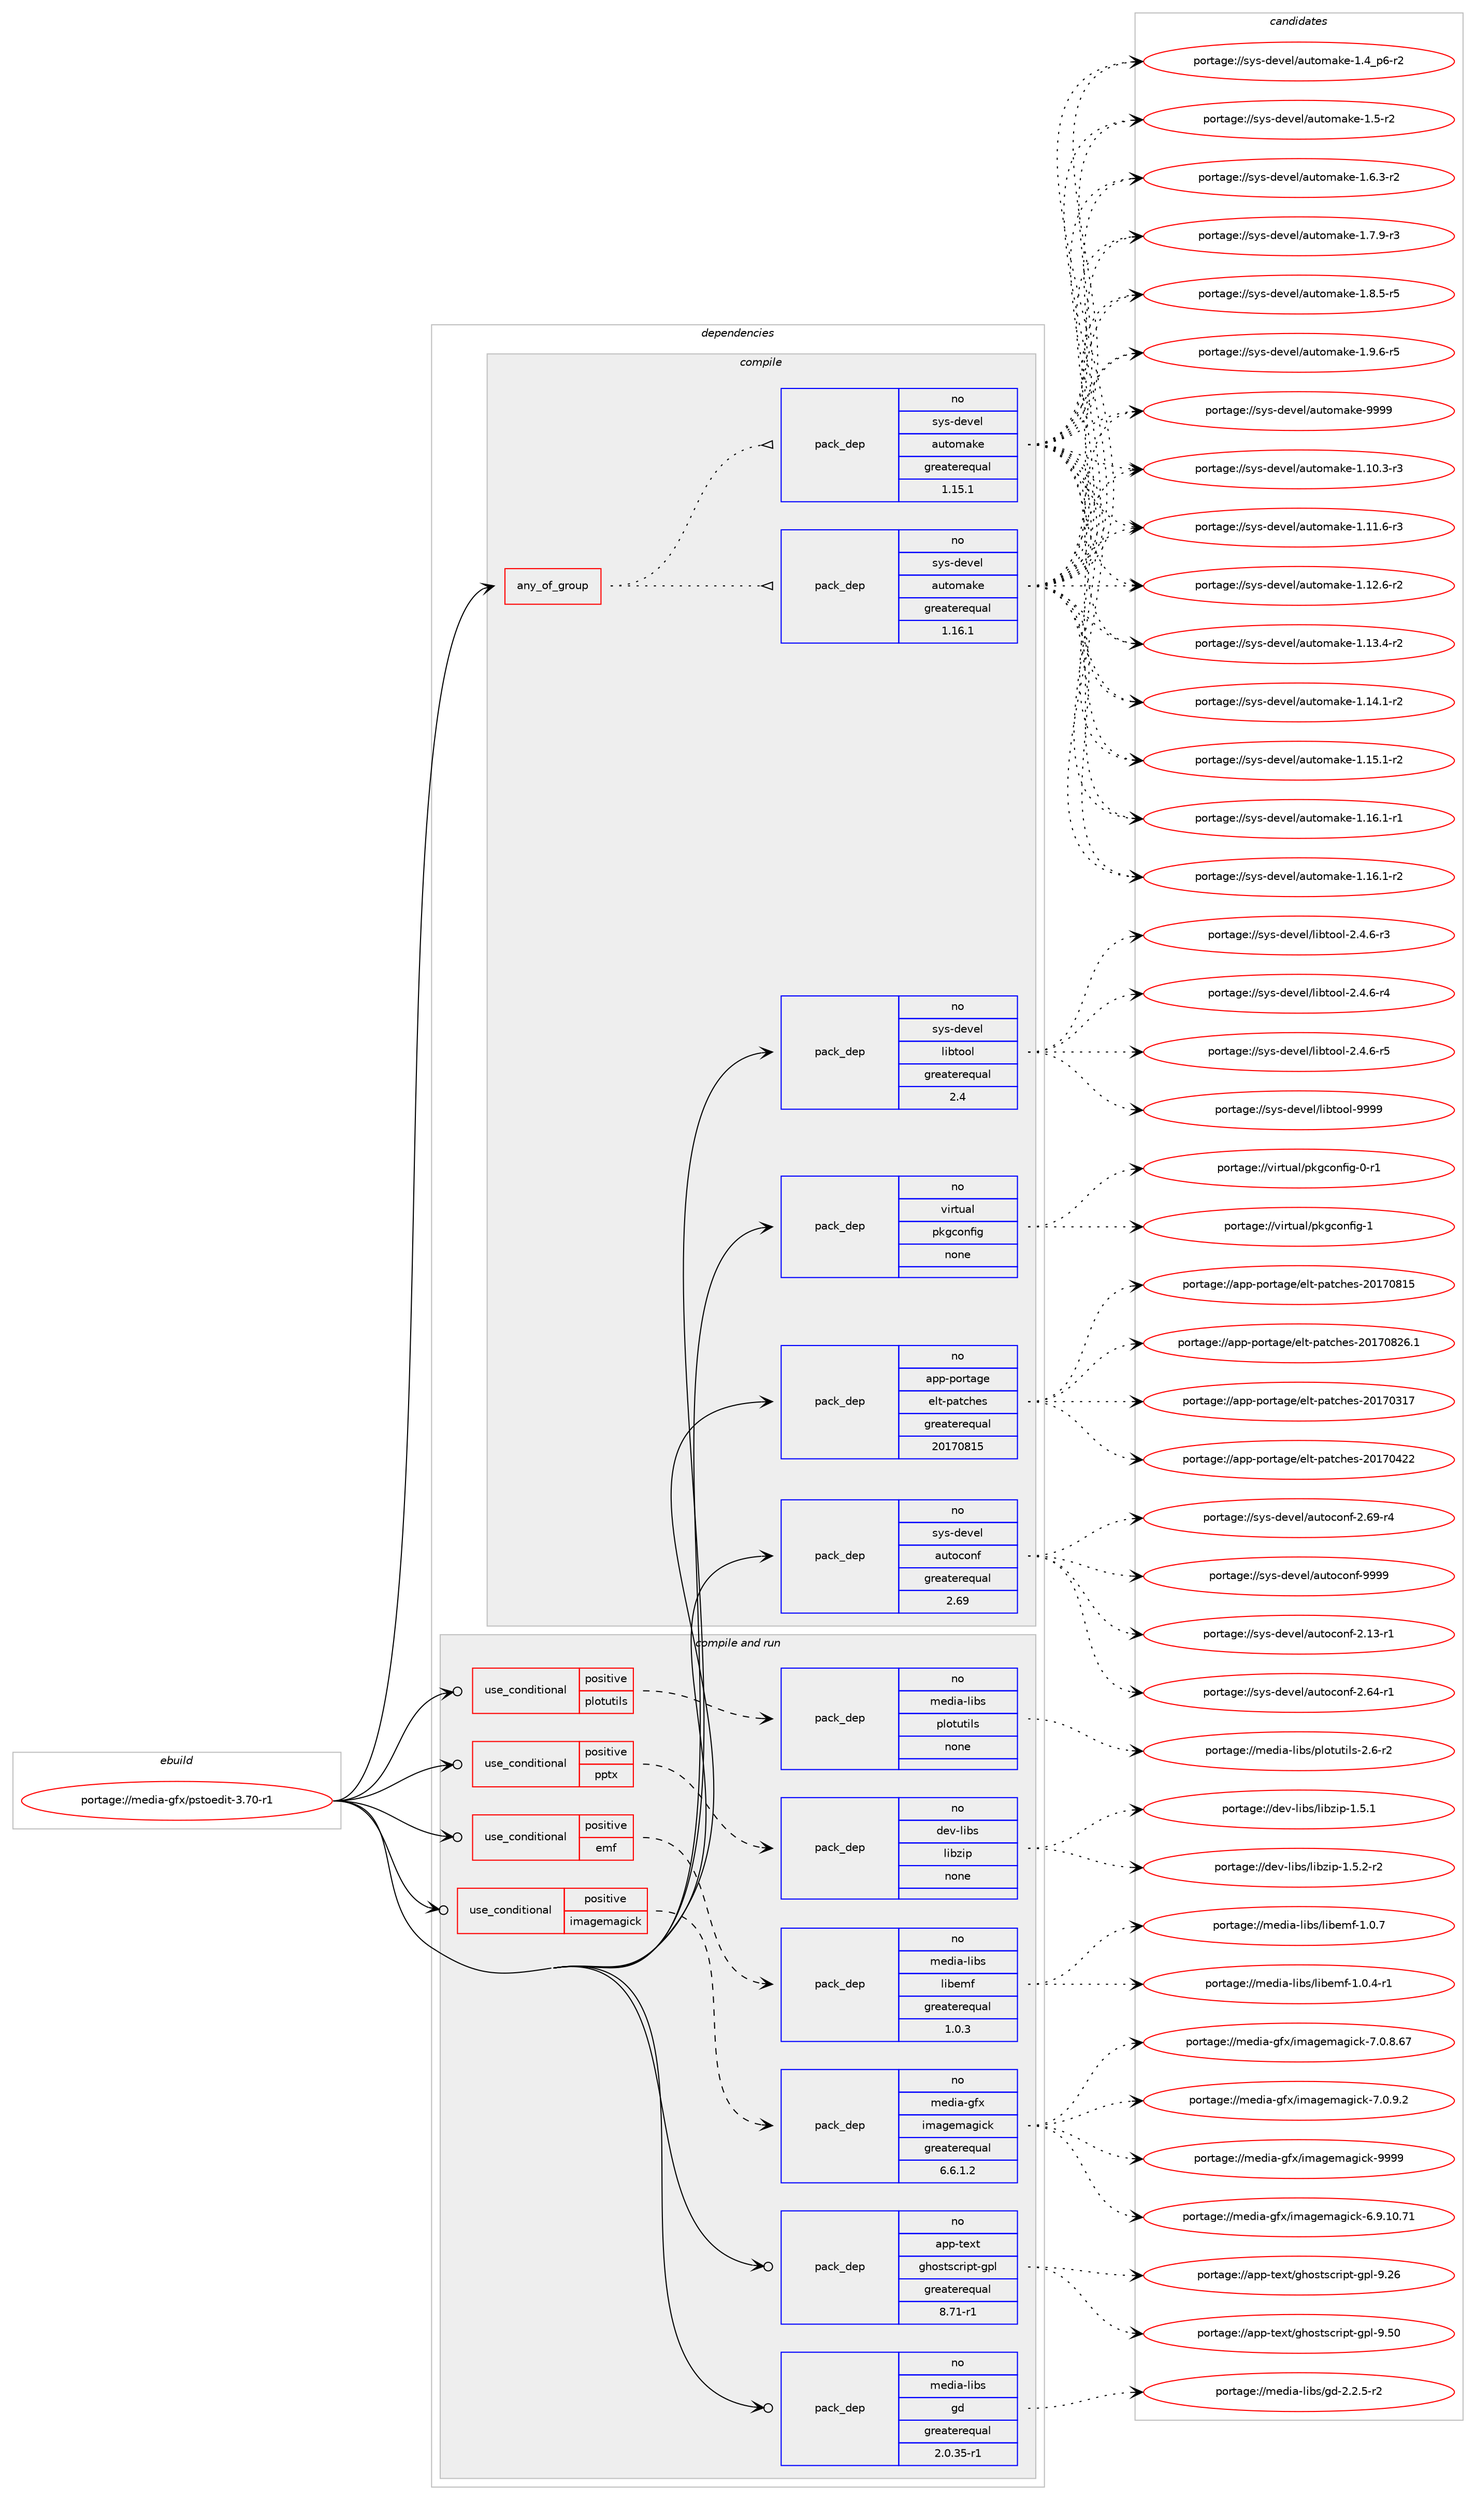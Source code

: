 digraph prolog {

# *************
# Graph options
# *************

newrank=true;
concentrate=true;
compound=true;
graph [rankdir=LR,fontname=Helvetica,fontsize=10,ranksep=1.5];#, ranksep=2.5, nodesep=0.2];
edge  [arrowhead=vee];
node  [fontname=Helvetica,fontsize=10];

# **********
# The ebuild
# **********

subgraph cluster_leftcol {
color=gray;
rank=same;
label=<<i>ebuild</i>>;
id [label="portage://media-gfx/pstoedit-3.70-r1", color=red, width=4, href="../media-gfx/pstoedit-3.70-r1.svg"];
}

# ****************
# The dependencies
# ****************

subgraph cluster_midcol {
color=gray;
label=<<i>dependencies</i>>;
subgraph cluster_compile {
fillcolor="#eeeeee";
style=filled;
label=<<i>compile</i>>;
subgraph any4973 {
dependency316050 [label=<<TABLE BORDER="0" CELLBORDER="1" CELLSPACING="0" CELLPADDING="4"><TR><TD CELLPADDING="10">any_of_group</TD></TR></TABLE>>, shape=none, color=red];subgraph pack232030 {
dependency316051 [label=<<TABLE BORDER="0" CELLBORDER="1" CELLSPACING="0" CELLPADDING="4" WIDTH="220"><TR><TD ROWSPAN="6" CELLPADDING="30">pack_dep</TD></TR><TR><TD WIDTH="110">no</TD></TR><TR><TD>sys-devel</TD></TR><TR><TD>automake</TD></TR><TR><TD>greaterequal</TD></TR><TR><TD>1.16.1</TD></TR></TABLE>>, shape=none, color=blue];
}
dependency316050:e -> dependency316051:w [weight=20,style="dotted",arrowhead="oinv"];
subgraph pack232031 {
dependency316052 [label=<<TABLE BORDER="0" CELLBORDER="1" CELLSPACING="0" CELLPADDING="4" WIDTH="220"><TR><TD ROWSPAN="6" CELLPADDING="30">pack_dep</TD></TR><TR><TD WIDTH="110">no</TD></TR><TR><TD>sys-devel</TD></TR><TR><TD>automake</TD></TR><TR><TD>greaterequal</TD></TR><TR><TD>1.15.1</TD></TR></TABLE>>, shape=none, color=blue];
}
dependency316050:e -> dependency316052:w [weight=20,style="dotted",arrowhead="oinv"];
}
id:e -> dependency316050:w [weight=20,style="solid",arrowhead="vee"];
subgraph pack232032 {
dependency316053 [label=<<TABLE BORDER="0" CELLBORDER="1" CELLSPACING="0" CELLPADDING="4" WIDTH="220"><TR><TD ROWSPAN="6" CELLPADDING="30">pack_dep</TD></TR><TR><TD WIDTH="110">no</TD></TR><TR><TD>app-portage</TD></TR><TR><TD>elt-patches</TD></TR><TR><TD>greaterequal</TD></TR><TR><TD>20170815</TD></TR></TABLE>>, shape=none, color=blue];
}
id:e -> dependency316053:w [weight=20,style="solid",arrowhead="vee"];
subgraph pack232033 {
dependency316054 [label=<<TABLE BORDER="0" CELLBORDER="1" CELLSPACING="0" CELLPADDING="4" WIDTH="220"><TR><TD ROWSPAN="6" CELLPADDING="30">pack_dep</TD></TR><TR><TD WIDTH="110">no</TD></TR><TR><TD>sys-devel</TD></TR><TR><TD>autoconf</TD></TR><TR><TD>greaterequal</TD></TR><TR><TD>2.69</TD></TR></TABLE>>, shape=none, color=blue];
}
id:e -> dependency316054:w [weight=20,style="solid",arrowhead="vee"];
subgraph pack232034 {
dependency316055 [label=<<TABLE BORDER="0" CELLBORDER="1" CELLSPACING="0" CELLPADDING="4" WIDTH="220"><TR><TD ROWSPAN="6" CELLPADDING="30">pack_dep</TD></TR><TR><TD WIDTH="110">no</TD></TR><TR><TD>sys-devel</TD></TR><TR><TD>libtool</TD></TR><TR><TD>greaterequal</TD></TR><TR><TD>2.4</TD></TR></TABLE>>, shape=none, color=blue];
}
id:e -> dependency316055:w [weight=20,style="solid",arrowhead="vee"];
subgraph pack232035 {
dependency316056 [label=<<TABLE BORDER="0" CELLBORDER="1" CELLSPACING="0" CELLPADDING="4" WIDTH="220"><TR><TD ROWSPAN="6" CELLPADDING="30">pack_dep</TD></TR><TR><TD WIDTH="110">no</TD></TR><TR><TD>virtual</TD></TR><TR><TD>pkgconfig</TD></TR><TR><TD>none</TD></TR><TR><TD></TD></TR></TABLE>>, shape=none, color=blue];
}
id:e -> dependency316056:w [weight=20,style="solid",arrowhead="vee"];
}
subgraph cluster_compileandrun {
fillcolor="#eeeeee";
style=filled;
label=<<i>compile and run</i>>;
subgraph cond78931 {
dependency316057 [label=<<TABLE BORDER="0" CELLBORDER="1" CELLSPACING="0" CELLPADDING="4"><TR><TD ROWSPAN="3" CELLPADDING="10">use_conditional</TD></TR><TR><TD>positive</TD></TR><TR><TD>emf</TD></TR></TABLE>>, shape=none, color=red];
subgraph pack232036 {
dependency316058 [label=<<TABLE BORDER="0" CELLBORDER="1" CELLSPACING="0" CELLPADDING="4" WIDTH="220"><TR><TD ROWSPAN="6" CELLPADDING="30">pack_dep</TD></TR><TR><TD WIDTH="110">no</TD></TR><TR><TD>media-libs</TD></TR><TR><TD>libemf</TD></TR><TR><TD>greaterequal</TD></TR><TR><TD>1.0.3</TD></TR></TABLE>>, shape=none, color=blue];
}
dependency316057:e -> dependency316058:w [weight=20,style="dashed",arrowhead="vee"];
}
id:e -> dependency316057:w [weight=20,style="solid",arrowhead="odotvee"];
subgraph cond78932 {
dependency316059 [label=<<TABLE BORDER="0" CELLBORDER="1" CELLSPACING="0" CELLPADDING="4"><TR><TD ROWSPAN="3" CELLPADDING="10">use_conditional</TD></TR><TR><TD>positive</TD></TR><TR><TD>imagemagick</TD></TR></TABLE>>, shape=none, color=red];
subgraph pack232037 {
dependency316060 [label=<<TABLE BORDER="0" CELLBORDER="1" CELLSPACING="0" CELLPADDING="4" WIDTH="220"><TR><TD ROWSPAN="6" CELLPADDING="30">pack_dep</TD></TR><TR><TD WIDTH="110">no</TD></TR><TR><TD>media-gfx</TD></TR><TR><TD>imagemagick</TD></TR><TR><TD>greaterequal</TD></TR><TR><TD>6.6.1.2</TD></TR></TABLE>>, shape=none, color=blue];
}
dependency316059:e -> dependency316060:w [weight=20,style="dashed",arrowhead="vee"];
}
id:e -> dependency316059:w [weight=20,style="solid",arrowhead="odotvee"];
subgraph cond78933 {
dependency316061 [label=<<TABLE BORDER="0" CELLBORDER="1" CELLSPACING="0" CELLPADDING="4"><TR><TD ROWSPAN="3" CELLPADDING="10">use_conditional</TD></TR><TR><TD>positive</TD></TR><TR><TD>plotutils</TD></TR></TABLE>>, shape=none, color=red];
subgraph pack232038 {
dependency316062 [label=<<TABLE BORDER="0" CELLBORDER="1" CELLSPACING="0" CELLPADDING="4" WIDTH="220"><TR><TD ROWSPAN="6" CELLPADDING="30">pack_dep</TD></TR><TR><TD WIDTH="110">no</TD></TR><TR><TD>media-libs</TD></TR><TR><TD>plotutils</TD></TR><TR><TD>none</TD></TR><TR><TD></TD></TR></TABLE>>, shape=none, color=blue];
}
dependency316061:e -> dependency316062:w [weight=20,style="dashed",arrowhead="vee"];
}
id:e -> dependency316061:w [weight=20,style="solid",arrowhead="odotvee"];
subgraph cond78934 {
dependency316063 [label=<<TABLE BORDER="0" CELLBORDER="1" CELLSPACING="0" CELLPADDING="4"><TR><TD ROWSPAN="3" CELLPADDING="10">use_conditional</TD></TR><TR><TD>positive</TD></TR><TR><TD>pptx</TD></TR></TABLE>>, shape=none, color=red];
subgraph pack232039 {
dependency316064 [label=<<TABLE BORDER="0" CELLBORDER="1" CELLSPACING="0" CELLPADDING="4" WIDTH="220"><TR><TD ROWSPAN="6" CELLPADDING="30">pack_dep</TD></TR><TR><TD WIDTH="110">no</TD></TR><TR><TD>dev-libs</TD></TR><TR><TD>libzip</TD></TR><TR><TD>none</TD></TR><TR><TD></TD></TR></TABLE>>, shape=none, color=blue];
}
dependency316063:e -> dependency316064:w [weight=20,style="dashed",arrowhead="vee"];
}
id:e -> dependency316063:w [weight=20,style="solid",arrowhead="odotvee"];
subgraph pack232040 {
dependency316065 [label=<<TABLE BORDER="0" CELLBORDER="1" CELLSPACING="0" CELLPADDING="4" WIDTH="220"><TR><TD ROWSPAN="6" CELLPADDING="30">pack_dep</TD></TR><TR><TD WIDTH="110">no</TD></TR><TR><TD>app-text</TD></TR><TR><TD>ghostscript-gpl</TD></TR><TR><TD>greaterequal</TD></TR><TR><TD>8.71-r1</TD></TR></TABLE>>, shape=none, color=blue];
}
id:e -> dependency316065:w [weight=20,style="solid",arrowhead="odotvee"];
subgraph pack232041 {
dependency316066 [label=<<TABLE BORDER="0" CELLBORDER="1" CELLSPACING="0" CELLPADDING="4" WIDTH="220"><TR><TD ROWSPAN="6" CELLPADDING="30">pack_dep</TD></TR><TR><TD WIDTH="110">no</TD></TR><TR><TD>media-libs</TD></TR><TR><TD>gd</TD></TR><TR><TD>greaterequal</TD></TR><TR><TD>2.0.35-r1</TD></TR></TABLE>>, shape=none, color=blue];
}
id:e -> dependency316066:w [weight=20,style="solid",arrowhead="odotvee"];
}
subgraph cluster_run {
fillcolor="#eeeeee";
style=filled;
label=<<i>run</i>>;
}
}

# **************
# The candidates
# **************

subgraph cluster_choices {
rank=same;
color=gray;
label=<<i>candidates</i>>;

subgraph choice232030 {
color=black;
nodesep=1;
choiceportage11512111545100101118101108479711711611110997107101454946494846514511451 [label="portage://sys-devel/automake-1.10.3-r3", color=red, width=4,href="../sys-devel/automake-1.10.3-r3.svg"];
choiceportage11512111545100101118101108479711711611110997107101454946494946544511451 [label="portage://sys-devel/automake-1.11.6-r3", color=red, width=4,href="../sys-devel/automake-1.11.6-r3.svg"];
choiceportage11512111545100101118101108479711711611110997107101454946495046544511450 [label="portage://sys-devel/automake-1.12.6-r2", color=red, width=4,href="../sys-devel/automake-1.12.6-r2.svg"];
choiceportage11512111545100101118101108479711711611110997107101454946495146524511450 [label="portage://sys-devel/automake-1.13.4-r2", color=red, width=4,href="../sys-devel/automake-1.13.4-r2.svg"];
choiceportage11512111545100101118101108479711711611110997107101454946495246494511450 [label="portage://sys-devel/automake-1.14.1-r2", color=red, width=4,href="../sys-devel/automake-1.14.1-r2.svg"];
choiceportage11512111545100101118101108479711711611110997107101454946495346494511450 [label="portage://sys-devel/automake-1.15.1-r2", color=red, width=4,href="../sys-devel/automake-1.15.1-r2.svg"];
choiceportage11512111545100101118101108479711711611110997107101454946495446494511449 [label="portage://sys-devel/automake-1.16.1-r1", color=red, width=4,href="../sys-devel/automake-1.16.1-r1.svg"];
choiceportage11512111545100101118101108479711711611110997107101454946495446494511450 [label="portage://sys-devel/automake-1.16.1-r2", color=red, width=4,href="../sys-devel/automake-1.16.1-r2.svg"];
choiceportage115121115451001011181011084797117116111109971071014549465295112544511450 [label="portage://sys-devel/automake-1.4_p6-r2", color=red, width=4,href="../sys-devel/automake-1.4_p6-r2.svg"];
choiceportage11512111545100101118101108479711711611110997107101454946534511450 [label="portage://sys-devel/automake-1.5-r2", color=red, width=4,href="../sys-devel/automake-1.5-r2.svg"];
choiceportage115121115451001011181011084797117116111109971071014549465446514511450 [label="portage://sys-devel/automake-1.6.3-r2", color=red, width=4,href="../sys-devel/automake-1.6.3-r2.svg"];
choiceportage115121115451001011181011084797117116111109971071014549465546574511451 [label="portage://sys-devel/automake-1.7.9-r3", color=red, width=4,href="../sys-devel/automake-1.7.9-r3.svg"];
choiceportage115121115451001011181011084797117116111109971071014549465646534511453 [label="portage://sys-devel/automake-1.8.5-r5", color=red, width=4,href="../sys-devel/automake-1.8.5-r5.svg"];
choiceportage115121115451001011181011084797117116111109971071014549465746544511453 [label="portage://sys-devel/automake-1.9.6-r5", color=red, width=4,href="../sys-devel/automake-1.9.6-r5.svg"];
choiceportage115121115451001011181011084797117116111109971071014557575757 [label="portage://sys-devel/automake-9999", color=red, width=4,href="../sys-devel/automake-9999.svg"];
dependency316051:e -> choiceportage11512111545100101118101108479711711611110997107101454946494846514511451:w [style=dotted,weight="100"];
dependency316051:e -> choiceportage11512111545100101118101108479711711611110997107101454946494946544511451:w [style=dotted,weight="100"];
dependency316051:e -> choiceportage11512111545100101118101108479711711611110997107101454946495046544511450:w [style=dotted,weight="100"];
dependency316051:e -> choiceportage11512111545100101118101108479711711611110997107101454946495146524511450:w [style=dotted,weight="100"];
dependency316051:e -> choiceportage11512111545100101118101108479711711611110997107101454946495246494511450:w [style=dotted,weight="100"];
dependency316051:e -> choiceportage11512111545100101118101108479711711611110997107101454946495346494511450:w [style=dotted,weight="100"];
dependency316051:e -> choiceportage11512111545100101118101108479711711611110997107101454946495446494511449:w [style=dotted,weight="100"];
dependency316051:e -> choiceportage11512111545100101118101108479711711611110997107101454946495446494511450:w [style=dotted,weight="100"];
dependency316051:e -> choiceportage115121115451001011181011084797117116111109971071014549465295112544511450:w [style=dotted,weight="100"];
dependency316051:e -> choiceportage11512111545100101118101108479711711611110997107101454946534511450:w [style=dotted,weight="100"];
dependency316051:e -> choiceportage115121115451001011181011084797117116111109971071014549465446514511450:w [style=dotted,weight="100"];
dependency316051:e -> choiceportage115121115451001011181011084797117116111109971071014549465546574511451:w [style=dotted,weight="100"];
dependency316051:e -> choiceportage115121115451001011181011084797117116111109971071014549465646534511453:w [style=dotted,weight="100"];
dependency316051:e -> choiceportage115121115451001011181011084797117116111109971071014549465746544511453:w [style=dotted,weight="100"];
dependency316051:e -> choiceportage115121115451001011181011084797117116111109971071014557575757:w [style=dotted,weight="100"];
}
subgraph choice232031 {
color=black;
nodesep=1;
choiceportage11512111545100101118101108479711711611110997107101454946494846514511451 [label="portage://sys-devel/automake-1.10.3-r3", color=red, width=4,href="../sys-devel/automake-1.10.3-r3.svg"];
choiceportage11512111545100101118101108479711711611110997107101454946494946544511451 [label="portage://sys-devel/automake-1.11.6-r3", color=red, width=4,href="../sys-devel/automake-1.11.6-r3.svg"];
choiceportage11512111545100101118101108479711711611110997107101454946495046544511450 [label="portage://sys-devel/automake-1.12.6-r2", color=red, width=4,href="../sys-devel/automake-1.12.6-r2.svg"];
choiceportage11512111545100101118101108479711711611110997107101454946495146524511450 [label="portage://sys-devel/automake-1.13.4-r2", color=red, width=4,href="../sys-devel/automake-1.13.4-r2.svg"];
choiceportage11512111545100101118101108479711711611110997107101454946495246494511450 [label="portage://sys-devel/automake-1.14.1-r2", color=red, width=4,href="../sys-devel/automake-1.14.1-r2.svg"];
choiceportage11512111545100101118101108479711711611110997107101454946495346494511450 [label="portage://sys-devel/automake-1.15.1-r2", color=red, width=4,href="../sys-devel/automake-1.15.1-r2.svg"];
choiceportage11512111545100101118101108479711711611110997107101454946495446494511449 [label="portage://sys-devel/automake-1.16.1-r1", color=red, width=4,href="../sys-devel/automake-1.16.1-r1.svg"];
choiceportage11512111545100101118101108479711711611110997107101454946495446494511450 [label="portage://sys-devel/automake-1.16.1-r2", color=red, width=4,href="../sys-devel/automake-1.16.1-r2.svg"];
choiceportage115121115451001011181011084797117116111109971071014549465295112544511450 [label="portage://sys-devel/automake-1.4_p6-r2", color=red, width=4,href="../sys-devel/automake-1.4_p6-r2.svg"];
choiceportage11512111545100101118101108479711711611110997107101454946534511450 [label="portage://sys-devel/automake-1.5-r2", color=red, width=4,href="../sys-devel/automake-1.5-r2.svg"];
choiceportage115121115451001011181011084797117116111109971071014549465446514511450 [label="portage://sys-devel/automake-1.6.3-r2", color=red, width=4,href="../sys-devel/automake-1.6.3-r2.svg"];
choiceportage115121115451001011181011084797117116111109971071014549465546574511451 [label="portage://sys-devel/automake-1.7.9-r3", color=red, width=4,href="../sys-devel/automake-1.7.9-r3.svg"];
choiceportage115121115451001011181011084797117116111109971071014549465646534511453 [label="portage://sys-devel/automake-1.8.5-r5", color=red, width=4,href="../sys-devel/automake-1.8.5-r5.svg"];
choiceportage115121115451001011181011084797117116111109971071014549465746544511453 [label="portage://sys-devel/automake-1.9.6-r5", color=red, width=4,href="../sys-devel/automake-1.9.6-r5.svg"];
choiceportage115121115451001011181011084797117116111109971071014557575757 [label="portage://sys-devel/automake-9999", color=red, width=4,href="../sys-devel/automake-9999.svg"];
dependency316052:e -> choiceportage11512111545100101118101108479711711611110997107101454946494846514511451:w [style=dotted,weight="100"];
dependency316052:e -> choiceportage11512111545100101118101108479711711611110997107101454946494946544511451:w [style=dotted,weight="100"];
dependency316052:e -> choiceportage11512111545100101118101108479711711611110997107101454946495046544511450:w [style=dotted,weight="100"];
dependency316052:e -> choiceportage11512111545100101118101108479711711611110997107101454946495146524511450:w [style=dotted,weight="100"];
dependency316052:e -> choiceportage11512111545100101118101108479711711611110997107101454946495246494511450:w [style=dotted,weight="100"];
dependency316052:e -> choiceportage11512111545100101118101108479711711611110997107101454946495346494511450:w [style=dotted,weight="100"];
dependency316052:e -> choiceportage11512111545100101118101108479711711611110997107101454946495446494511449:w [style=dotted,weight="100"];
dependency316052:e -> choiceportage11512111545100101118101108479711711611110997107101454946495446494511450:w [style=dotted,weight="100"];
dependency316052:e -> choiceportage115121115451001011181011084797117116111109971071014549465295112544511450:w [style=dotted,weight="100"];
dependency316052:e -> choiceportage11512111545100101118101108479711711611110997107101454946534511450:w [style=dotted,weight="100"];
dependency316052:e -> choiceportage115121115451001011181011084797117116111109971071014549465446514511450:w [style=dotted,weight="100"];
dependency316052:e -> choiceportage115121115451001011181011084797117116111109971071014549465546574511451:w [style=dotted,weight="100"];
dependency316052:e -> choiceportage115121115451001011181011084797117116111109971071014549465646534511453:w [style=dotted,weight="100"];
dependency316052:e -> choiceportage115121115451001011181011084797117116111109971071014549465746544511453:w [style=dotted,weight="100"];
dependency316052:e -> choiceportage115121115451001011181011084797117116111109971071014557575757:w [style=dotted,weight="100"];
}
subgraph choice232032 {
color=black;
nodesep=1;
choiceportage97112112451121111141169710310147101108116451129711699104101115455048495548514955 [label="portage://app-portage/elt-patches-20170317", color=red, width=4,href="../app-portage/elt-patches-20170317.svg"];
choiceportage97112112451121111141169710310147101108116451129711699104101115455048495548525050 [label="portage://app-portage/elt-patches-20170422", color=red, width=4,href="../app-portage/elt-patches-20170422.svg"];
choiceportage97112112451121111141169710310147101108116451129711699104101115455048495548564953 [label="portage://app-portage/elt-patches-20170815", color=red, width=4,href="../app-portage/elt-patches-20170815.svg"];
choiceportage971121124511211111411697103101471011081164511297116991041011154550484955485650544649 [label="portage://app-portage/elt-patches-20170826.1", color=red, width=4,href="../app-portage/elt-patches-20170826.1.svg"];
dependency316053:e -> choiceportage97112112451121111141169710310147101108116451129711699104101115455048495548514955:w [style=dotted,weight="100"];
dependency316053:e -> choiceportage97112112451121111141169710310147101108116451129711699104101115455048495548525050:w [style=dotted,weight="100"];
dependency316053:e -> choiceportage97112112451121111141169710310147101108116451129711699104101115455048495548564953:w [style=dotted,weight="100"];
dependency316053:e -> choiceportage971121124511211111411697103101471011081164511297116991041011154550484955485650544649:w [style=dotted,weight="100"];
}
subgraph choice232033 {
color=black;
nodesep=1;
choiceportage1151211154510010111810110847971171161119911111010245504649514511449 [label="portage://sys-devel/autoconf-2.13-r1", color=red, width=4,href="../sys-devel/autoconf-2.13-r1.svg"];
choiceportage1151211154510010111810110847971171161119911111010245504654524511449 [label="portage://sys-devel/autoconf-2.64-r1", color=red, width=4,href="../sys-devel/autoconf-2.64-r1.svg"];
choiceportage1151211154510010111810110847971171161119911111010245504654574511452 [label="portage://sys-devel/autoconf-2.69-r4", color=red, width=4,href="../sys-devel/autoconf-2.69-r4.svg"];
choiceportage115121115451001011181011084797117116111991111101024557575757 [label="portage://sys-devel/autoconf-9999", color=red, width=4,href="../sys-devel/autoconf-9999.svg"];
dependency316054:e -> choiceportage1151211154510010111810110847971171161119911111010245504649514511449:w [style=dotted,weight="100"];
dependency316054:e -> choiceportage1151211154510010111810110847971171161119911111010245504654524511449:w [style=dotted,weight="100"];
dependency316054:e -> choiceportage1151211154510010111810110847971171161119911111010245504654574511452:w [style=dotted,weight="100"];
dependency316054:e -> choiceportage115121115451001011181011084797117116111991111101024557575757:w [style=dotted,weight="100"];
}
subgraph choice232034 {
color=black;
nodesep=1;
choiceportage1151211154510010111810110847108105981161111111084550465246544511451 [label="portage://sys-devel/libtool-2.4.6-r3", color=red, width=4,href="../sys-devel/libtool-2.4.6-r3.svg"];
choiceportage1151211154510010111810110847108105981161111111084550465246544511452 [label="portage://sys-devel/libtool-2.4.6-r4", color=red, width=4,href="../sys-devel/libtool-2.4.6-r4.svg"];
choiceportage1151211154510010111810110847108105981161111111084550465246544511453 [label="portage://sys-devel/libtool-2.4.6-r5", color=red, width=4,href="../sys-devel/libtool-2.4.6-r5.svg"];
choiceportage1151211154510010111810110847108105981161111111084557575757 [label="portage://sys-devel/libtool-9999", color=red, width=4,href="../sys-devel/libtool-9999.svg"];
dependency316055:e -> choiceportage1151211154510010111810110847108105981161111111084550465246544511451:w [style=dotted,weight="100"];
dependency316055:e -> choiceportage1151211154510010111810110847108105981161111111084550465246544511452:w [style=dotted,weight="100"];
dependency316055:e -> choiceportage1151211154510010111810110847108105981161111111084550465246544511453:w [style=dotted,weight="100"];
dependency316055:e -> choiceportage1151211154510010111810110847108105981161111111084557575757:w [style=dotted,weight="100"];
}
subgraph choice232035 {
color=black;
nodesep=1;
choiceportage11810511411611797108471121071039911111010210510345484511449 [label="portage://virtual/pkgconfig-0-r1", color=red, width=4,href="../virtual/pkgconfig-0-r1.svg"];
choiceportage1181051141161179710847112107103991111101021051034549 [label="portage://virtual/pkgconfig-1", color=red, width=4,href="../virtual/pkgconfig-1.svg"];
dependency316056:e -> choiceportage11810511411611797108471121071039911111010210510345484511449:w [style=dotted,weight="100"];
dependency316056:e -> choiceportage1181051141161179710847112107103991111101021051034549:w [style=dotted,weight="100"];
}
subgraph choice232036 {
color=black;
nodesep=1;
choiceportage10910110010597451081059811547108105981011091024549464846524511449 [label="portage://media-libs/libemf-1.0.4-r1", color=red, width=4,href="../media-libs/libemf-1.0.4-r1.svg"];
choiceportage1091011001059745108105981154710810598101109102454946484655 [label="portage://media-libs/libemf-1.0.7", color=red, width=4,href="../media-libs/libemf-1.0.7.svg"];
dependency316058:e -> choiceportage10910110010597451081059811547108105981011091024549464846524511449:w [style=dotted,weight="100"];
dependency316058:e -> choiceportage1091011001059745108105981154710810598101109102454946484655:w [style=dotted,weight="100"];
}
subgraph choice232037 {
color=black;
nodesep=1;
choiceportage10910110010597451031021204710510997103101109971031059910745544657464948465549 [label="portage://media-gfx/imagemagick-6.9.10.71", color=red, width=4,href="../media-gfx/imagemagick-6.9.10.71.svg"];
choiceportage109101100105974510310212047105109971031011099710310599107455546484656465455 [label="portage://media-gfx/imagemagick-7.0.8.67", color=red, width=4,href="../media-gfx/imagemagick-7.0.8.67.svg"];
choiceportage1091011001059745103102120471051099710310110997103105991074555464846574650 [label="portage://media-gfx/imagemagick-7.0.9.2", color=red, width=4,href="../media-gfx/imagemagick-7.0.9.2.svg"];
choiceportage1091011001059745103102120471051099710310110997103105991074557575757 [label="portage://media-gfx/imagemagick-9999", color=red, width=4,href="../media-gfx/imagemagick-9999.svg"];
dependency316060:e -> choiceportage10910110010597451031021204710510997103101109971031059910745544657464948465549:w [style=dotted,weight="100"];
dependency316060:e -> choiceportage109101100105974510310212047105109971031011099710310599107455546484656465455:w [style=dotted,weight="100"];
dependency316060:e -> choiceportage1091011001059745103102120471051099710310110997103105991074555464846574650:w [style=dotted,weight="100"];
dependency316060:e -> choiceportage1091011001059745103102120471051099710310110997103105991074557575757:w [style=dotted,weight="100"];
}
subgraph choice232038 {
color=black;
nodesep=1;
choiceportage10910110010597451081059811547112108111116117116105108115455046544511450 [label="portage://media-libs/plotutils-2.6-r2", color=red, width=4,href="../media-libs/plotutils-2.6-r2.svg"];
dependency316062:e -> choiceportage10910110010597451081059811547112108111116117116105108115455046544511450:w [style=dotted,weight="100"];
}
subgraph choice232039 {
color=black;
nodesep=1;
choiceportage10010111845108105981154710810598122105112454946534649 [label="portage://dev-libs/libzip-1.5.1", color=red, width=4,href="../dev-libs/libzip-1.5.1.svg"];
choiceportage100101118451081059811547108105981221051124549465346504511450 [label="portage://dev-libs/libzip-1.5.2-r2", color=red, width=4,href="../dev-libs/libzip-1.5.2-r2.svg"];
dependency316064:e -> choiceportage10010111845108105981154710810598122105112454946534649:w [style=dotted,weight="100"];
dependency316064:e -> choiceportage100101118451081059811547108105981221051124549465346504511450:w [style=dotted,weight="100"];
}
subgraph choice232040 {
color=black;
nodesep=1;
choiceportage97112112451161011201164710310411111511611599114105112116451031121084557465054 [label="portage://app-text/ghostscript-gpl-9.26", color=red, width=4,href="../app-text/ghostscript-gpl-9.26.svg"];
choiceportage97112112451161011201164710310411111511611599114105112116451031121084557465348 [label="portage://app-text/ghostscript-gpl-9.50", color=red, width=4,href="../app-text/ghostscript-gpl-9.50.svg"];
dependency316065:e -> choiceportage97112112451161011201164710310411111511611599114105112116451031121084557465054:w [style=dotted,weight="100"];
dependency316065:e -> choiceportage97112112451161011201164710310411111511611599114105112116451031121084557465348:w [style=dotted,weight="100"];
}
subgraph choice232041 {
color=black;
nodesep=1;
choiceportage109101100105974510810598115471031004550465046534511450 [label="portage://media-libs/gd-2.2.5-r2", color=red, width=4,href="../media-libs/gd-2.2.5-r2.svg"];
dependency316066:e -> choiceportage109101100105974510810598115471031004550465046534511450:w [style=dotted,weight="100"];
}
}

}
